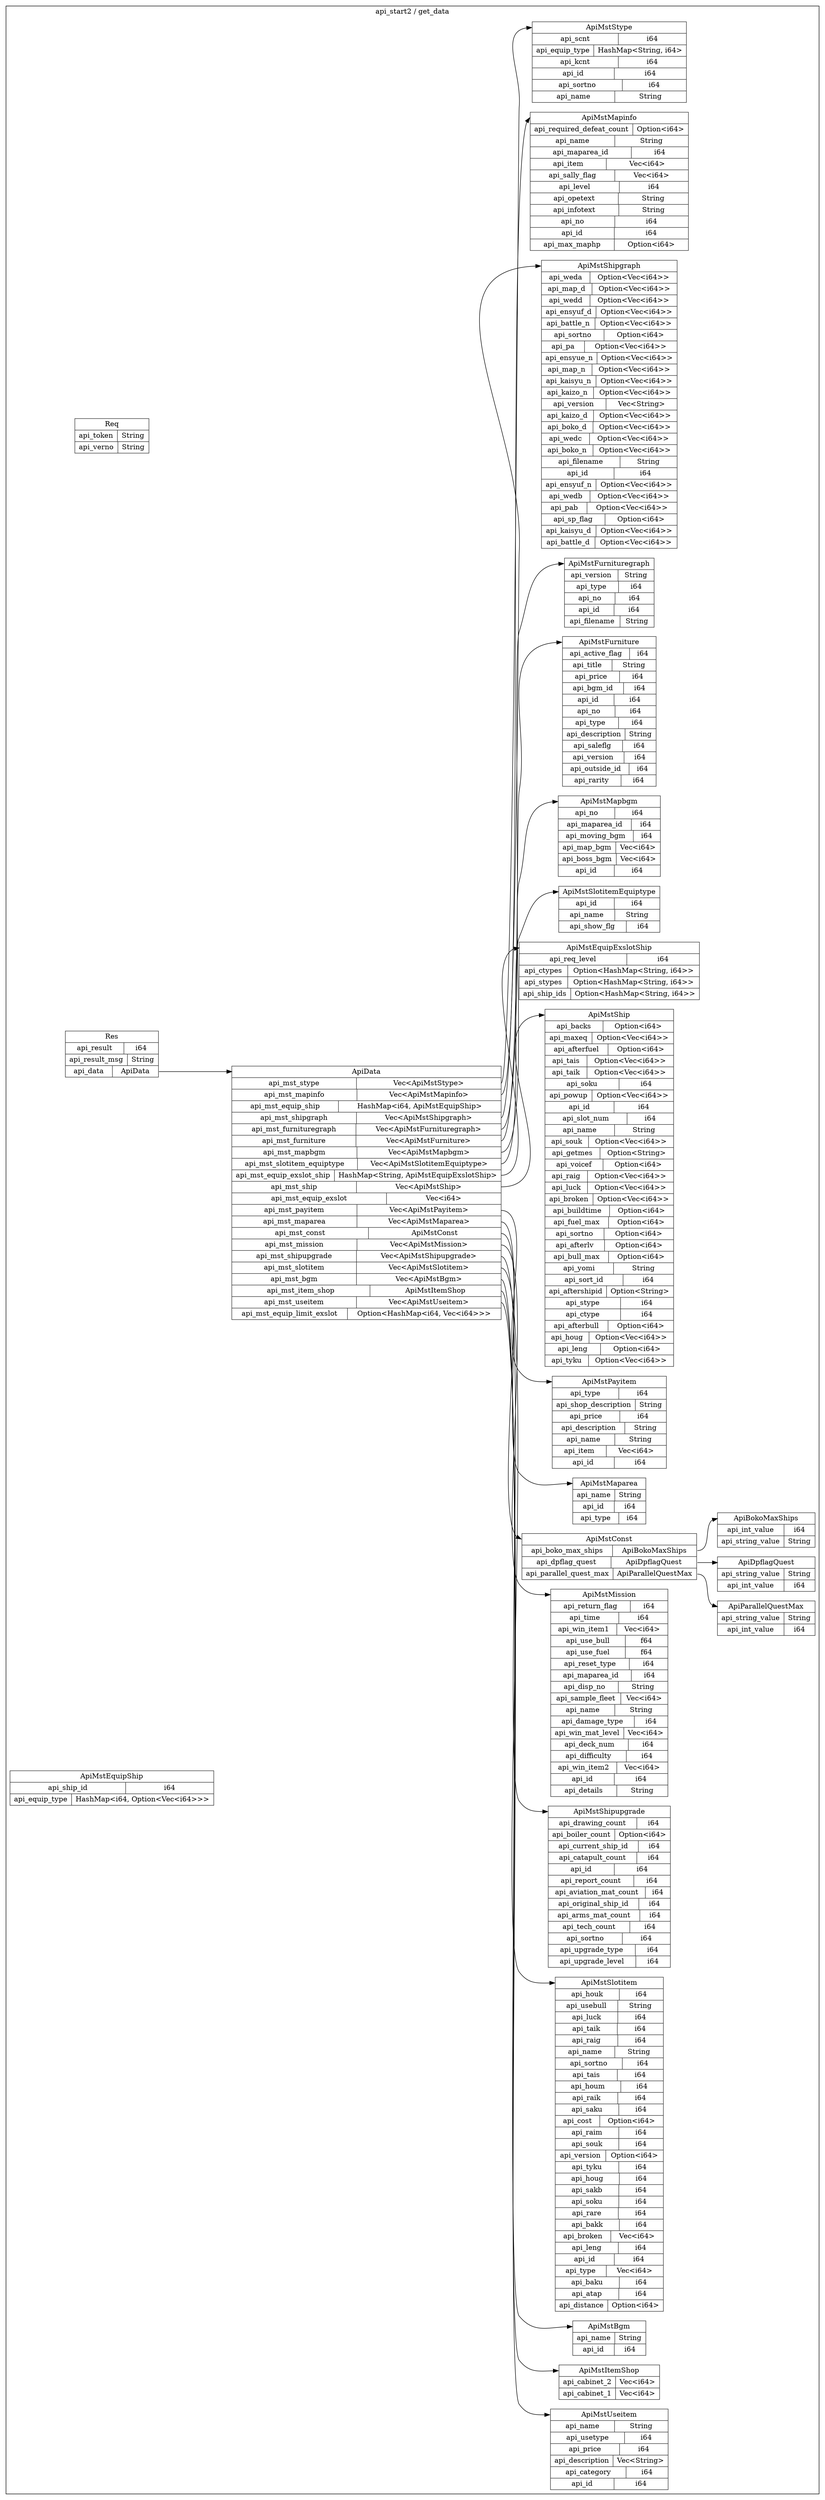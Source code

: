 digraph {
  rankdir=LR;
  subgraph cluster_0 {
    label="api_start2 / get_data";
    node [style="filled", color=white, style="solid", color=gray20];
    api_start2__get_data__Req [label="<Req> Req  | { api_token | <api_token> String } | { api_verno | <api_verno> String }", shape=record];
    api_start2__get_data__ApiMstItemShop [label="<ApiMstItemShop> ApiMstItemShop  | { api_cabinet_2 | <api_cabinet_2> Vec\<i64\> } | { api_cabinet_1 | <api_cabinet_1> Vec\<i64\> }", shape=record];
    api_start2__get_data__ApiMstMapinfo [label="<ApiMstMapinfo> ApiMstMapinfo  | { api_required_defeat_count | <api_required_defeat_count> Option\<i64\> } | { api_name | <api_name> String } | { api_maparea_id | <api_maparea_id> i64 } | { api_item | <api_item> Vec\<i64\> } | { api_sally_flag | <api_sally_flag> Vec\<i64\> } | { api_level | <api_level> i64 } | { api_opetext | <api_opetext> String } | { api_infotext | <api_infotext> String } | { api_no | <api_no> i64 } | { api_id | <api_id> i64 } | { api_max_maphp | <api_max_maphp> Option\<i64\> }", shape=record];
    api_start2__get_data__ApiMstMapbgm [label="<ApiMstMapbgm> ApiMstMapbgm  | { api_no | <api_no> i64 } | { api_maparea_id | <api_maparea_id> i64 } | { api_moving_bgm | <api_moving_bgm> i64 } | { api_map_bgm | <api_map_bgm> Vec\<i64\> } | { api_boss_bgm | <api_boss_bgm> Vec\<i64\> } | { api_id | <api_id> i64 }", shape=record];
    api_start2__get_data__ApiMstMaparea [label="<ApiMstMaparea> ApiMstMaparea  | { api_name | <api_name> String } | { api_id | <api_id> i64 } | { api_type | <api_type> i64 }", shape=record];
    api_start2__get_data__ApiMstStype [label="<ApiMstStype> ApiMstStype  | { api_scnt | <api_scnt> i64 } | { api_equip_type | <api_equip_type> HashMap\<String, i64\> } | { api_kcnt | <api_kcnt> i64 } | { api_id | <api_id> i64 } | { api_sortno | <api_sortno> i64 } | { api_name | <api_name> String }", shape=record];
    api_start2__get_data__ApiMstPayitem [label="<ApiMstPayitem> ApiMstPayitem  | { api_type | <api_type> i64 } | { api_shop_description | <api_shop_description> String } | { api_price | <api_price> i64 } | { api_description | <api_description> String } | { api_name | <api_name> String } | { api_item | <api_item> Vec\<i64\> } | { api_id | <api_id> i64 }", shape=record];
    api_start2__get_data__ApiMstUseitem [label="<ApiMstUseitem> ApiMstUseitem  | { api_name | <api_name> String } | { api_usetype | <api_usetype> i64 } | { api_price | <api_price> i64 } | { api_description | <api_description> Vec\<String\> } | { api_category | <api_category> i64 } | { api_id | <api_id> i64 }", shape=record];
    api_start2__get_data__ApiParallelQuestMax [label="<ApiParallelQuestMax> ApiParallelQuestMax  | { api_string_value | <api_string_value> String } | { api_int_value | <api_int_value> i64 }", shape=record];
    api_start2__get_data__ApiBokoMaxShips [label="<ApiBokoMaxShips> ApiBokoMaxShips  | { api_int_value | <api_int_value> i64 } | { api_string_value | <api_string_value> String }", shape=record];
    api_start2__get_data__ApiMstShipupgrade [label="<ApiMstShipupgrade> ApiMstShipupgrade  | { api_drawing_count | <api_drawing_count> i64 } | { api_boiler_count | <api_boiler_count> Option\<i64\> } | { api_current_ship_id | <api_current_ship_id> i64 } | { api_catapult_count | <api_catapult_count> i64 } | { api_id | <api_id> i64 } | { api_report_count | <api_report_count> i64 } | { api_aviation_mat_count | <api_aviation_mat_count> i64 } | { api_original_ship_id | <api_original_ship_id> i64 } | { api_arms_mat_count | <api_arms_mat_count> i64 } | { api_tech_count | <api_tech_count> i64 } | { api_sortno | <api_sortno> i64 } | { api_upgrade_type | <api_upgrade_type> i64 } | { api_upgrade_level | <api_upgrade_level> i64 }", shape=record];
    api_start2__get_data__ApiMstEquipExslotShip [label="<ApiMstEquipExslotShip> ApiMstEquipExslotShip  | { api_req_level | <api_req_level> i64 } | { api_ctypes | <api_ctypes> Option\<HashMap\<String, i64\>\> } | { api_stypes | <api_stypes> Option\<HashMap\<String, i64\>\> } | { api_ship_ids | <api_ship_ids> Option\<HashMap\<String, i64\>\> }", shape=record];
    api_start2__get_data__ApiMstSlotitem [label="<ApiMstSlotitem> ApiMstSlotitem  | { api_houk | <api_houk> i64 } | { api_usebull | <api_usebull> String } | { api_luck | <api_luck> i64 } | { api_taik | <api_taik> i64 } | { api_raig | <api_raig> i64 } | { api_name | <api_name> String } | { api_sortno | <api_sortno> i64 } | { api_tais | <api_tais> i64 } | { api_houm | <api_houm> i64 } | { api_raik | <api_raik> i64 } | { api_saku | <api_saku> i64 } | { api_cost | <api_cost> Option\<i64\> } | { api_raim | <api_raim> i64 } | { api_souk | <api_souk> i64 } | { api_version | <api_version> Option\<i64\> } | { api_tyku | <api_tyku> i64 } | { api_houg | <api_houg> i64 } | { api_sakb | <api_sakb> i64 } | { api_soku | <api_soku> i64 } | { api_rare | <api_rare> i64 } | { api_bakk | <api_bakk> i64 } | { api_broken | <api_broken> Vec\<i64\> } | { api_leng | <api_leng> i64 } | { api_id | <api_id> i64 } | { api_type | <api_type> Vec\<i64\> } | { api_baku | <api_baku> i64 } | { api_atap | <api_atap> i64 } | { api_distance | <api_distance> Option\<i64\> }", shape=record];
    api_start2__get_data__Res [label="<Res> Res  | { api_result | <api_result> i64 } | { api_result_msg | <api_result_msg> String } | { api_data | <api_data> ApiData }", shape=record];
    api_start2__get_data__ApiData;
    api_start2__get_data__Res:api_data:e -> api_start2__get_data__ApiData:ApiData:w;
    api_start2__get_data__ApiMstShipgraph [label="<ApiMstShipgraph> ApiMstShipgraph  | { api_weda | <api_weda> Option\<Vec\<i64\>\> } | { api_map_d | <api_map_d> Option\<Vec\<i64\>\> } | { api_wedd | <api_wedd> Option\<Vec\<i64\>\> } | { api_ensyuf_d | <api_ensyuf_d> Option\<Vec\<i64\>\> } | { api_battle_n | <api_battle_n> Option\<Vec\<i64\>\> } | { api_sortno | <api_sortno> Option\<i64\> } | { api_pa | <api_pa> Option\<Vec\<i64\>\> } | { api_ensyue_n | <api_ensyue_n> Option\<Vec\<i64\>\> } | { api_map_n | <api_map_n> Option\<Vec\<i64\>\> } | { api_kaisyu_n | <api_kaisyu_n> Option\<Vec\<i64\>\> } | { api_kaizo_n | <api_kaizo_n> Option\<Vec\<i64\>\> } | { api_version | <api_version> Vec\<String\> } | { api_kaizo_d | <api_kaizo_d> Option\<Vec\<i64\>\> } | { api_boko_d | <api_boko_d> Option\<Vec\<i64\>\> } | { api_wedc | <api_wedc> Option\<Vec\<i64\>\> } | { api_boko_n | <api_boko_n> Option\<Vec\<i64\>\> } | { api_filename | <api_filename> String } | { api_id | <api_id> i64 } | { api_ensyuf_n | <api_ensyuf_n> Option\<Vec\<i64\>\> } | { api_wedb | <api_wedb> Option\<Vec\<i64\>\> } | { api_pab | <api_pab> Option\<Vec\<i64\>\> } | { api_sp_flag | <api_sp_flag> Option\<i64\> } | { api_kaisyu_d | <api_kaisyu_d> Option\<Vec\<i64\>\> } | { api_battle_d | <api_battle_d> Option\<Vec\<i64\>\> }", shape=record];
    api_start2__get_data__ApiDpflagQuest [label="<ApiDpflagQuest> ApiDpflagQuest  | { api_string_value | <api_string_value> String } | { api_int_value | <api_int_value> i64 }", shape=record];
    api_start2__get_data__ApiMstMission [label="<ApiMstMission> ApiMstMission  | { api_return_flag | <api_return_flag> i64 } | { api_time | <api_time> i64 } | { api_win_item1 | <api_win_item1> Vec\<i64\> } | { api_use_bull | <api_use_bull> f64 } | { api_use_fuel | <api_use_fuel> f64 } | { api_reset_type | <api_reset_type> i64 } | { api_maparea_id | <api_maparea_id> i64 } | { api_disp_no | <api_disp_no> String } | { api_sample_fleet | <api_sample_fleet> Vec\<i64\> } | { api_name | <api_name> String } | { api_damage_type | <api_damage_type> i64 } | { api_win_mat_level | <api_win_mat_level> Vec\<i64\> } | { api_deck_num | <api_deck_num> i64 } | { api_difficulty | <api_difficulty> i64 } | { api_win_item2 | <api_win_item2> Vec\<i64\> } | { api_id | <api_id> i64 } | { api_details | <api_details> String }", shape=record];
    api_start2__get_data__ApiMstConst [label="<ApiMstConst> ApiMstConst  | { api_boko_max_ships | <api_boko_max_ships> ApiBokoMaxShips } | { api_dpflag_quest | <api_dpflag_quest> ApiDpflagQuest } | { api_parallel_quest_max | <api_parallel_quest_max> ApiParallelQuestMax }", shape=record];
    api_start2__get_data__ApiMstConst:api_boko_max_ships:e -> api_start2__get_data__ApiBokoMaxShips:ApiBokoMaxShips:w;
    api_start2__get_data__ApiMstConst:api_dpflag_quest:e -> api_start2__get_data__ApiDpflagQuest:ApiDpflagQuest:w;
    api_start2__get_data__ApiMstConst:api_parallel_quest_max:e -> api_start2__get_data__ApiParallelQuestMax:ApiParallelQuestMax:w;
    api_start2__get_data__ApiMstSlotitemEquiptype [label="<ApiMstSlotitemEquiptype> ApiMstSlotitemEquiptype  | { api_id | <api_id> i64 } | { api_name | <api_name> String } | { api_show_flg | <api_show_flg> i64 }", shape=record];
    api_start2__get_data__ApiMstBgm [label="<ApiMstBgm> ApiMstBgm  | { api_name | <api_name> String } | { api_id | <api_id> i64 }", shape=record];
    api_start2__get_data__ApiData [label="<ApiData> ApiData  | { api_mst_stype | <api_mst_stype> Vec\<ApiMstStype\> } | { api_mst_mapinfo | <api_mst_mapinfo> Vec\<ApiMstMapinfo\> } | { api_mst_equip_ship | <api_mst_equip_ship> HashMap\<i64, ApiMstEquipShip\> } | { api_mst_shipgraph | <api_mst_shipgraph> Vec\<ApiMstShipgraph\> } | { api_mst_furnituregraph | <api_mst_furnituregraph> Vec\<ApiMstFurnituregraph\> } | { api_mst_furniture | <api_mst_furniture> Vec\<ApiMstFurniture\> } | { api_mst_mapbgm | <api_mst_mapbgm> Vec\<ApiMstMapbgm\> } | { api_mst_slotitem_equiptype | <api_mst_slotitem_equiptype> Vec\<ApiMstSlotitemEquiptype\> } | { api_mst_equip_exslot_ship | <api_mst_equip_exslot_ship> HashMap\<String, ApiMstEquipExslotShip\> } | { api_mst_ship | <api_mst_ship> Vec\<ApiMstShip\> } | { api_mst_equip_exslot | <api_mst_equip_exslot> Vec\<i64\> } | { api_mst_payitem | <api_mst_payitem> Vec\<ApiMstPayitem\> } | { api_mst_maparea | <api_mst_maparea> Vec\<ApiMstMaparea\> } | { api_mst_const | <api_mst_const> ApiMstConst } | { api_mst_mission | <api_mst_mission> Vec\<ApiMstMission\> } | { api_mst_shipupgrade | <api_mst_shipupgrade> Vec\<ApiMstShipupgrade\> } | { api_mst_slotitem | <api_mst_slotitem> Vec\<ApiMstSlotitem\> } | { api_mst_bgm | <api_mst_bgm> Vec\<ApiMstBgm\> } | { api_mst_item_shop | <api_mst_item_shop> ApiMstItemShop } | { api_mst_useitem | <api_mst_useitem> Vec\<ApiMstUseitem\> } | { api_mst_equip_limit_exslot | <api_mst_equip_limit_exslot> Option\<HashMap\<i64, Vec\<i64\>\>\> }", shape=record];
    api_start2__get_data__ApiData:api_mst_stype:e -> api_start2__get_data__ApiMstStype:ApiMstStype:w;
    api_start2__get_data__ApiData:api_mst_mapinfo:e -> api_start2__get_data__ApiMstMapinfo:ApiMstMapinfo:w;
    api_start2__get_data__ApiData:api_mst_shipgraph:e -> api_start2__get_data__ApiMstShipgraph:ApiMstShipgraph:w;
    api_start2__get_data__ApiMstFurnituregraph;
    api_start2__get_data__ApiData:api_mst_furnituregraph:e -> api_start2__get_data__ApiMstFurnituregraph:ApiMstFurnituregraph:w;
    api_start2__get_data__ApiMstFurniture;
    api_start2__get_data__ApiData:api_mst_furniture:e -> api_start2__get_data__ApiMstFurniture:ApiMstFurniture:w;
    api_start2__get_data__ApiData:api_mst_mapbgm:e -> api_start2__get_data__ApiMstMapbgm:ApiMstMapbgm:w;
    api_start2__get_data__ApiData:api_mst_slotitem_equiptype:e -> api_start2__get_data__ApiMstSlotitemEquiptype:ApiMstSlotitemEquiptype:w;
    api_start2__get_data__ApiData:api_mst_equip_exslot_ship:e -> api_start2__get_data__ApiMstEquipExslotShip:ApiMstEquipExslotShip:w;
    api_start2__get_data__ApiMstShip;
    api_start2__get_data__ApiData:api_mst_ship:e -> api_start2__get_data__ApiMstShip:ApiMstShip:w;
    api_start2__get_data__ApiData:api_mst_payitem:e -> api_start2__get_data__ApiMstPayitem:ApiMstPayitem:w;
    api_start2__get_data__ApiData:api_mst_maparea:e -> api_start2__get_data__ApiMstMaparea:ApiMstMaparea:w;
    api_start2__get_data__ApiData:api_mst_const:e -> api_start2__get_data__ApiMstConst:ApiMstConst:w;
    api_start2__get_data__ApiData:api_mst_mission:e -> api_start2__get_data__ApiMstMission:ApiMstMission:w;
    api_start2__get_data__ApiData:api_mst_shipupgrade:e -> api_start2__get_data__ApiMstShipupgrade:ApiMstShipupgrade:w;
    api_start2__get_data__ApiData:api_mst_slotitem:e -> api_start2__get_data__ApiMstSlotitem:ApiMstSlotitem:w;
    api_start2__get_data__ApiData:api_mst_bgm:e -> api_start2__get_data__ApiMstBgm:ApiMstBgm:w;
    api_start2__get_data__ApiData:api_mst_item_shop:e -> api_start2__get_data__ApiMstItemShop:ApiMstItemShop:w;
    api_start2__get_data__ApiData:api_mst_useitem:e -> api_start2__get_data__ApiMstUseitem:ApiMstUseitem:w;
    api_start2__get_data__ApiMstEquipShip [label="<ApiMstEquipShip> ApiMstEquipShip  | { api_ship_id | <api_ship_id> i64 } | { api_equip_type | <api_equip_type> HashMap\<i64, Option\<Vec\<i64\>\>\> }", shape=record];
    api_start2__get_data__ApiMstShip [label="<ApiMstShip> ApiMstShip  | { api_backs | <api_backs> Option\<i64\> } | { api_maxeq | <api_maxeq> Option\<Vec\<i64\>\> } | { api_afterfuel | <api_afterfuel> Option\<i64\> } | { api_tais | <api_tais> Option\<Vec\<i64\>\> } | { api_taik | <api_taik> Option\<Vec\<i64\>\> } | { api_soku | <api_soku> i64 } | { api_powup | <api_powup> Option\<Vec\<i64\>\> } | { api_id | <api_id> i64 } | { api_slot_num | <api_slot_num> i64 } | { api_name | <api_name> String } | { api_souk | <api_souk> Option\<Vec\<i64\>\> } | { api_getmes | <api_getmes> Option\<String\> } | { api_voicef | <api_voicef> Option\<i64\> } | { api_raig | <api_raig> Option\<Vec\<i64\>\> } | { api_luck | <api_luck> Option\<Vec\<i64\>\> } | { api_broken | <api_broken> Option\<Vec\<i64\>\> } | { api_buildtime | <api_buildtime> Option\<i64\> } | { api_fuel_max | <api_fuel_max> Option\<i64\> } | { api_sortno | <api_sortno> Option\<i64\> } | { api_afterlv | <api_afterlv> Option\<i64\> } | { api_bull_max | <api_bull_max> Option\<i64\> } | { api_yomi | <api_yomi> String } | { api_sort_id | <api_sort_id> i64 } | { api_aftershipid | <api_aftershipid> Option\<String\> } | { api_stype | <api_stype> i64 } | { api_ctype | <api_ctype> i64 } | { api_afterbull | <api_afterbull> Option\<i64\> } | { api_houg | <api_houg> Option\<Vec\<i64\>\> } | { api_leng | <api_leng> Option\<i64\> } | { api_tyku | <api_tyku> Option\<Vec\<i64\>\> }", shape=record];
    api_start2__get_data__ApiMstFurniture [label="<ApiMstFurniture> ApiMstFurniture  | { api_active_flag | <api_active_flag> i64 } | { api_title | <api_title> String } | { api_price | <api_price> i64 } | { api_bgm_id | <api_bgm_id> i64 } | { api_id | <api_id> i64 } | { api_no | <api_no> i64 } | { api_type | <api_type> i64 } | { api_description | <api_description> String } | { api_saleflg | <api_saleflg> i64 } | { api_version | <api_version> i64 } | { api_outside_id | <api_outside_id> i64 } | { api_rarity | <api_rarity> i64 }", shape=record];
    api_start2__get_data__ApiMstFurnituregraph [label="<ApiMstFurnituregraph> ApiMstFurnituregraph  | { api_version | <api_version> String } | { api_type | <api_type> i64 } | { api_no | <api_no> i64 } | { api_id | <api_id> i64 } | { api_filename | <api_filename> String }", shape=record];
  }
}
